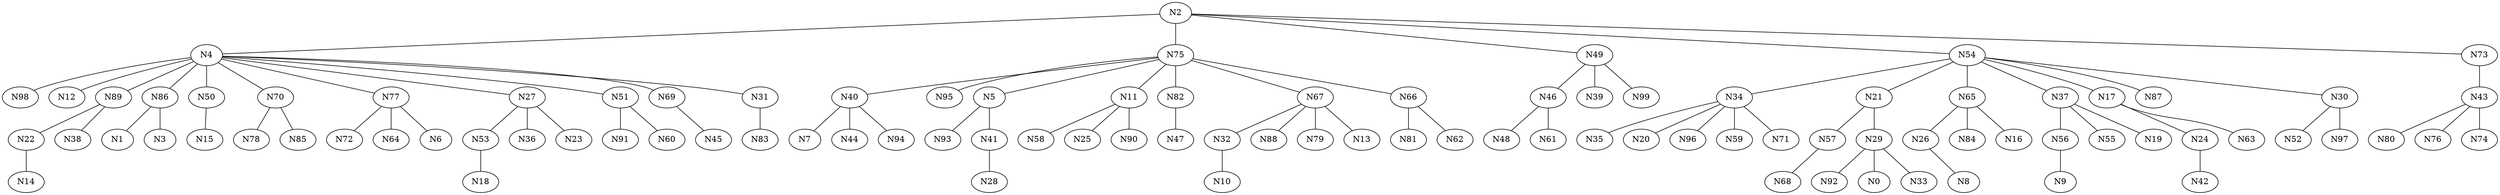 Graph G {
	N34--N35[weight=4];
	N2--N4[weight=2];
	N40--N7[weight=45];
	N75--N95[weight=11];
	N49--N46[weight=28];
	N43--N80[weight=7];
	N49--N39[weight=37];
	N4--N98[weight=47];
	N43--N76[weight=32];
	N4--N12[weight=15];
	N32--N10[weight=10];
	N21--N57[weight=38];
	N5--N93[weight=39];
	N43--N74[weight=50];
	N65--N26[weight=42];
	N57--N68[weight=31];
	N54--N65[weight=32];
	N75--N11[weight=8];
	N82--N47[weight=22];
	N89--N22[weight=44];
	N29--N92[weight=13];
	N4--N86[weight=44];
	N50--N15[weight=32];
	N4--N89[weight=40];
	N37--N56[weight=38];
	N37--N55[weight=27];
	N70--N78[weight=10];
	N5--N41[weight=40];
	N24--N42[weight=23];
	N21--N29[weight=23];
	N4--N70[weight=1];
	N34--N20[weight=6];
	N4--N77[weight=9];
	N17--N63[weight=12];
	N27--N53[weight=24];
	N77--N72[weight=11];
	N29--N0[weight=18];
	N67--N88[weight=14];
	N75--N40[weight=39];
	N70--N85[weight=11];
	N51--N91[weight=26];
	N54--N87[weight=48];
	N30--N52[weight=11];
	N22--N14[weight=44];
	N46--N48[weight=3];
	N67--N79[weight=47];
	N11--N58[weight=4];
	N4--N69[weight=41];
	N40--N44[weight=24];
	N77--N64[weight=23];
	N41--N28[weight=8];
	N2--N49[weight=1];
	N37--N19[weight=37];
	N46--N61[weight=46];
	N65--N84[weight=21];
	N4--N50[weight=32];
	N4--N51[weight=16];
	N54--N17[weight=20];
	N11--N25[weight=12];
	N56--N9[weight=19];
	N2--N54[weight=2];
	N27--N36[weight=25];
	N54--N30[weight=17];
	N54--N21[weight=47];
	N53--N18[weight=21];
	N67--N13[weight=35];
	N66--N81[weight=25];
	N34--N96[weight=17];
	N69--N45[weight=23];
	N27--N23[weight=27];
	N34--N59[weight=49];
	N67--N32[weight=48];
	N65--N16[weight=19];
	N86--N1[weight=46];
	N51--N60[weight=12];
	N11--N90[weight=40];
	N75--N67[weight=19];
	N75--N66[weight=28];
	N86--N3[weight=37];
	N54--N34[weight=32];
	N54--N37[weight=5];
	N4--N31[weight=46];
	N26--N8[weight=30];
	N31--N83[weight=47];
	N2--N75[weight=12];
	N40--N94[weight=24];
	N49--N99[weight=27];
	N89--N38[weight=17];
	N73--N43[weight=27];
	N77--N6[weight=41];
	N17--N24[weight=14];
	N2--N73[weight=8];
	N75--N82[weight=17];
	N30--N97[weight=47];
	N75--N5[weight=12];
	N4--N27[weight=16];
	N34--N71[weight=5];
	N66--N62[weight=11];
	N29--N33[weight=10];
}